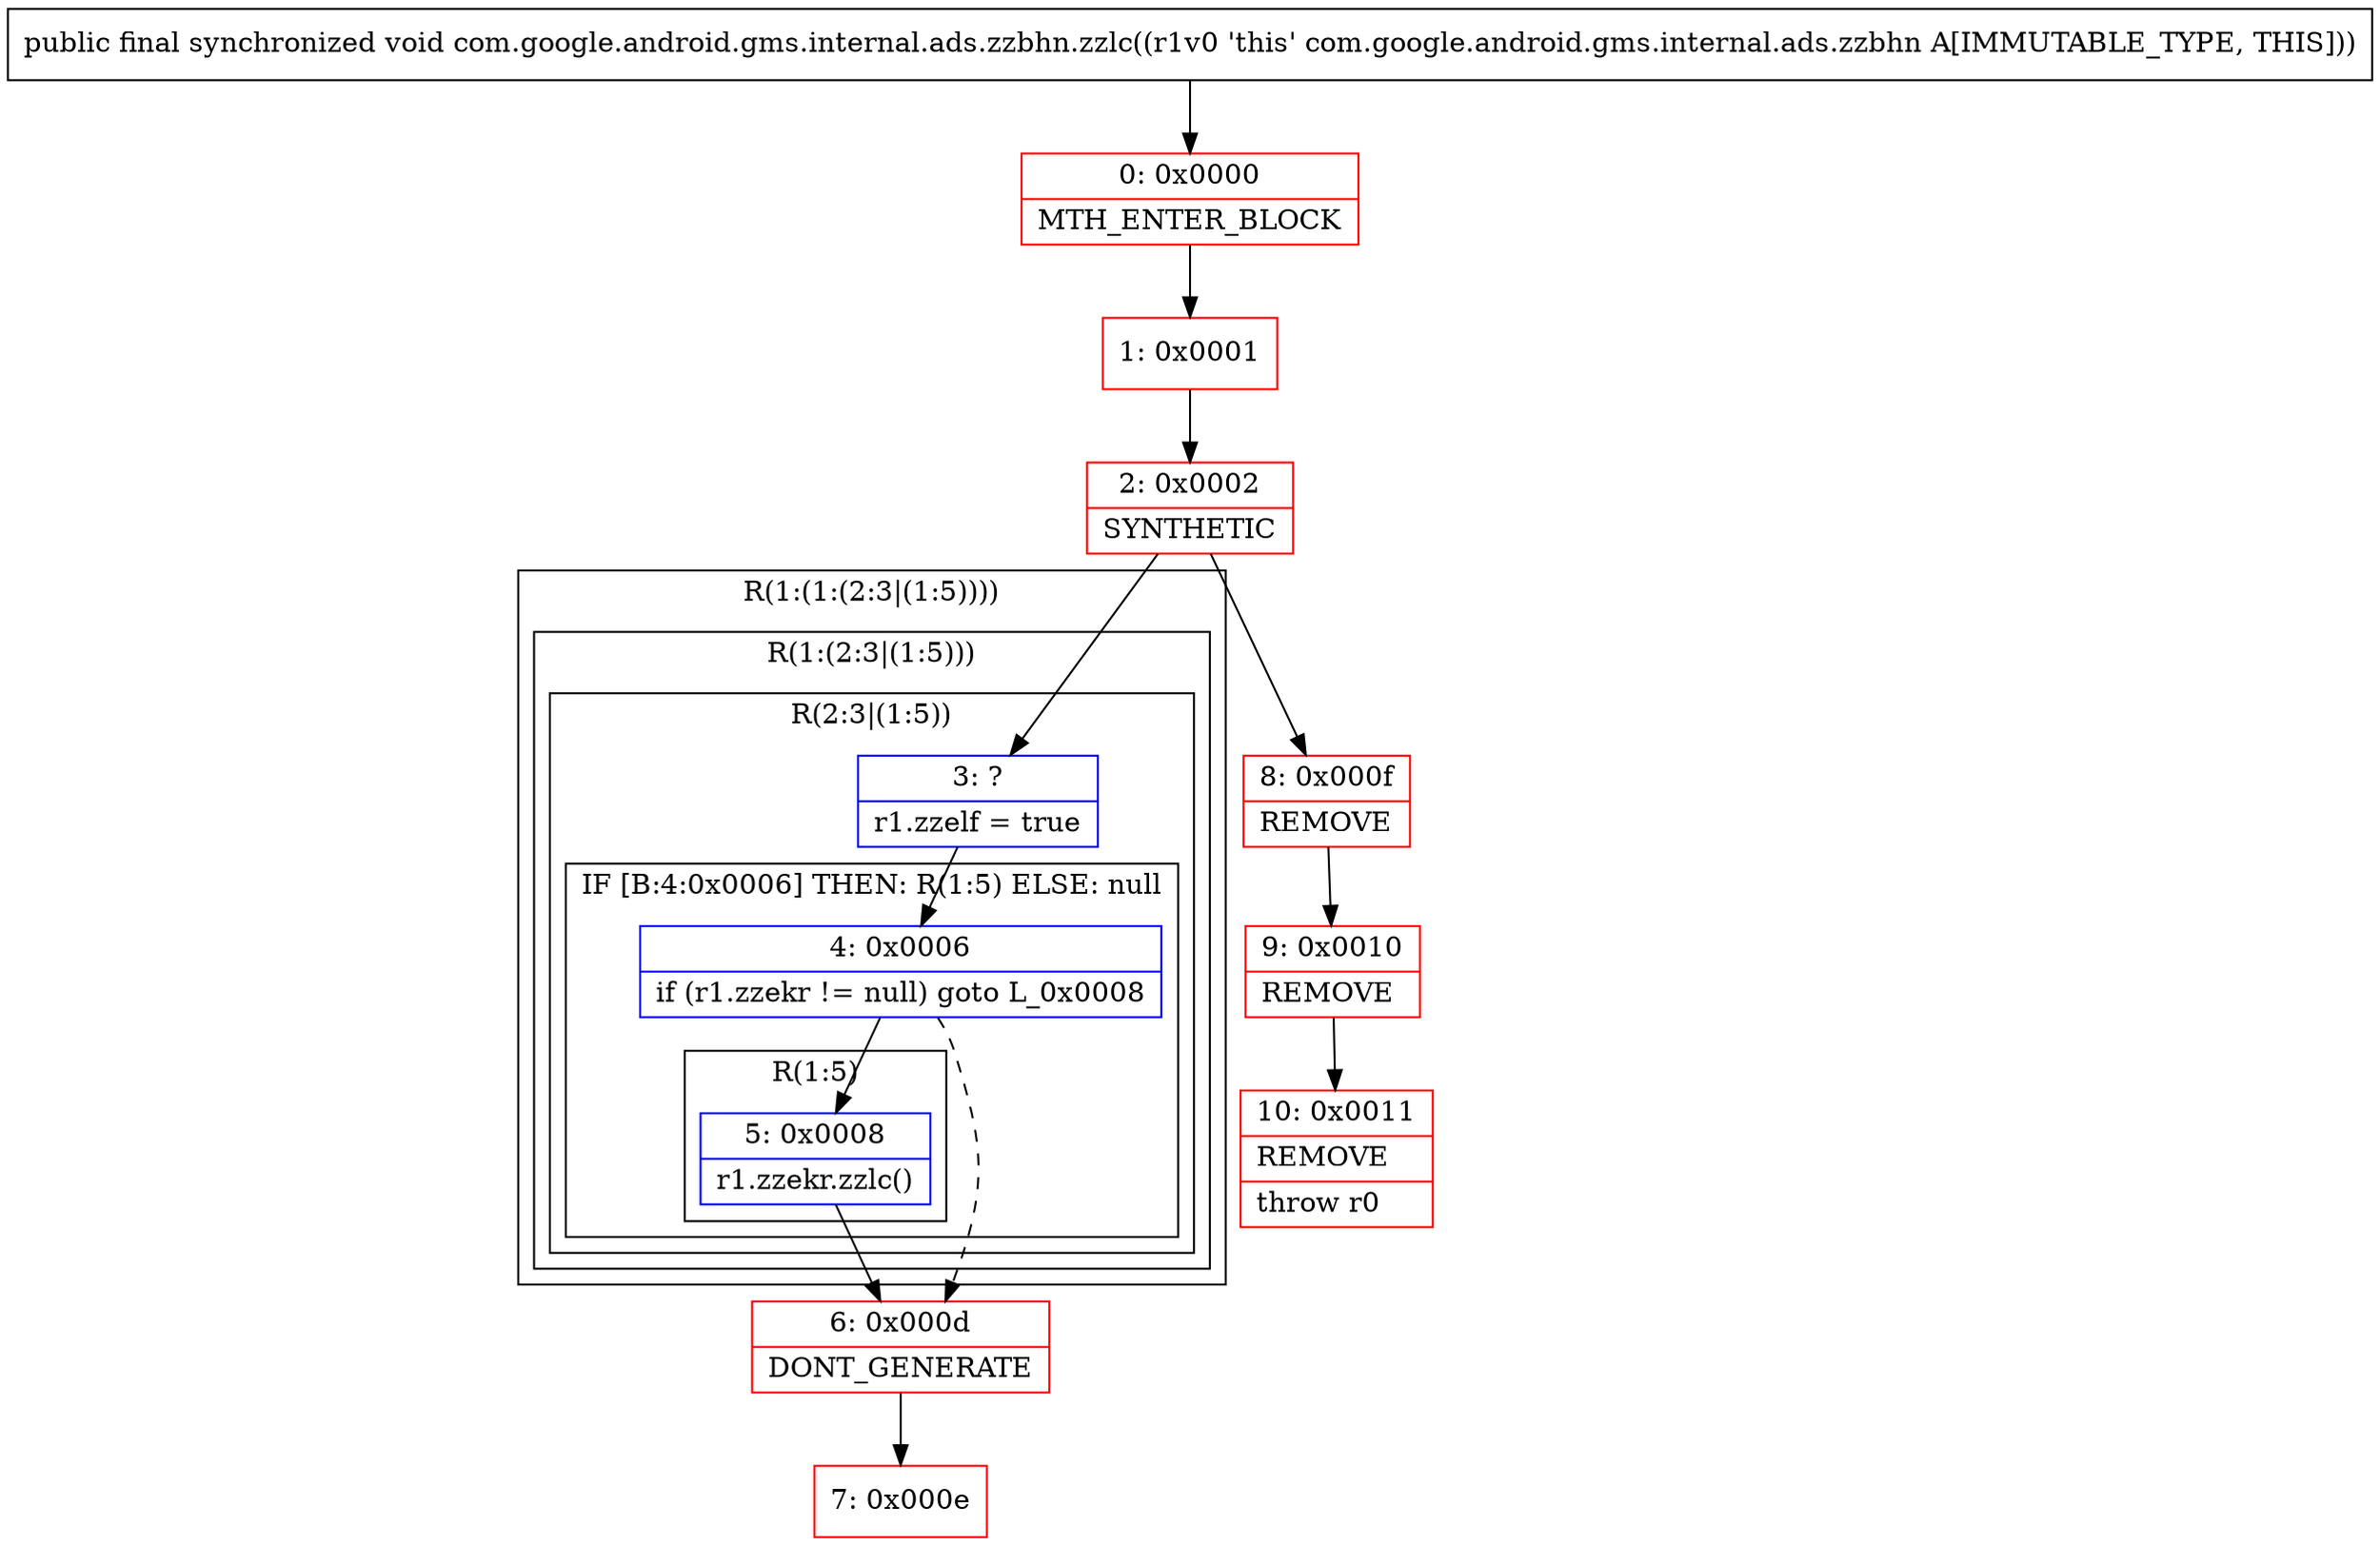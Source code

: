 digraph "CFG forcom.google.android.gms.internal.ads.zzbhn.zzlc()V" {
subgraph cluster_Region_1640846487 {
label = "R(1:(1:(2:3|(1:5))))";
node [shape=record,color=blue];
subgraph cluster_Region_1001242697 {
label = "R(1:(2:3|(1:5)))";
node [shape=record,color=blue];
subgraph cluster_Region_288822259 {
label = "R(2:3|(1:5))";
node [shape=record,color=blue];
Node_3 [shape=record,label="{3\:\ ?|r1.zzelf = true\l}"];
subgraph cluster_IfRegion_1889865660 {
label = "IF [B:4:0x0006] THEN: R(1:5) ELSE: null";
node [shape=record,color=blue];
Node_4 [shape=record,label="{4\:\ 0x0006|if (r1.zzekr != null) goto L_0x0008\l}"];
subgraph cluster_Region_2076673235 {
label = "R(1:5)";
node [shape=record,color=blue];
Node_5 [shape=record,label="{5\:\ 0x0008|r1.zzekr.zzlc()\l}"];
}
}
}
}
}
Node_0 [shape=record,color=red,label="{0\:\ 0x0000|MTH_ENTER_BLOCK\l}"];
Node_1 [shape=record,color=red,label="{1\:\ 0x0001}"];
Node_2 [shape=record,color=red,label="{2\:\ 0x0002|SYNTHETIC\l}"];
Node_6 [shape=record,color=red,label="{6\:\ 0x000d|DONT_GENERATE\l}"];
Node_7 [shape=record,color=red,label="{7\:\ 0x000e}"];
Node_8 [shape=record,color=red,label="{8\:\ 0x000f|REMOVE\l}"];
Node_9 [shape=record,color=red,label="{9\:\ 0x0010|REMOVE\l}"];
Node_10 [shape=record,color=red,label="{10\:\ 0x0011|REMOVE\l|throw r0\l}"];
MethodNode[shape=record,label="{public final synchronized void com.google.android.gms.internal.ads.zzbhn.zzlc((r1v0 'this' com.google.android.gms.internal.ads.zzbhn A[IMMUTABLE_TYPE, THIS])) }"];
MethodNode -> Node_0;
Node_3 -> Node_4;
Node_4 -> Node_5;
Node_4 -> Node_6[style=dashed];
Node_5 -> Node_6;
Node_0 -> Node_1;
Node_1 -> Node_2;
Node_2 -> Node_3;
Node_2 -> Node_8;
Node_6 -> Node_7;
Node_8 -> Node_9;
Node_9 -> Node_10;
}

